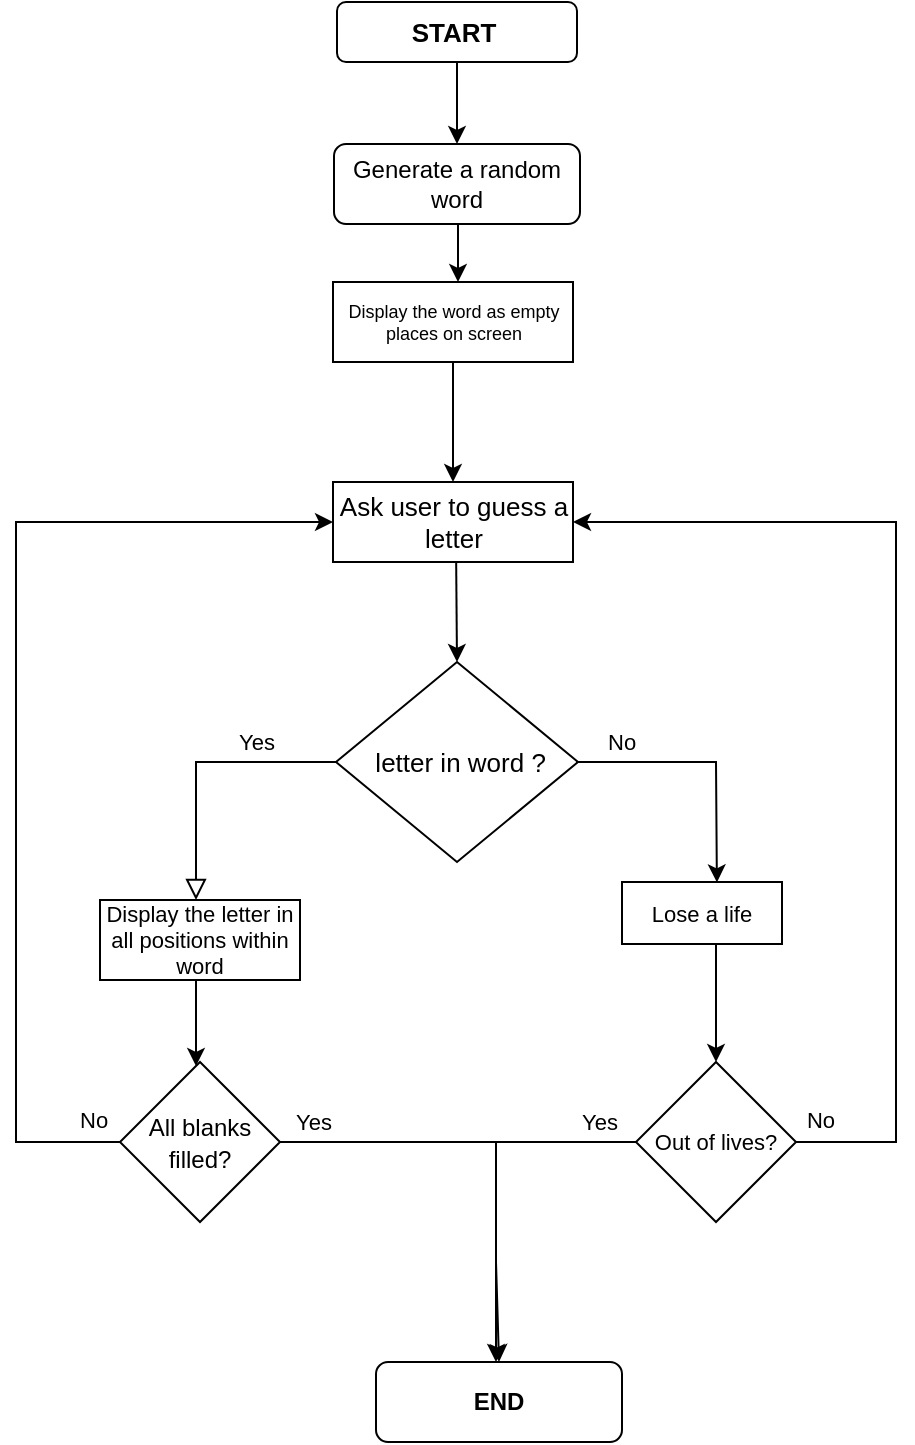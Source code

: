 <mxfile version="20.8.21" type="github">
  <diagram id="C5RBs43oDa-KdzZeNtuy" name="Page-1">
    <mxGraphModel dx="840" dy="1593" grid="1" gridSize="10" guides="1" tooltips="1" connect="1" arrows="1" fold="1" page="1" pageScale="1" pageWidth="827" pageHeight="1169" math="0" shadow="0">
      <root>
        <mxCell id="WIyWlLk6GJQsqaUBKTNV-0" />
        <mxCell id="WIyWlLk6GJQsqaUBKTNV-1" parent="WIyWlLk6GJQsqaUBKTNV-0" />
        <mxCell id="WIyWlLk6GJQsqaUBKTNV-3" value="Generate a random word" style="rounded=1;whiteSpace=wrap;html=1;fontSize=12;glass=0;strokeWidth=1;shadow=0;" parent="WIyWlLk6GJQsqaUBKTNV-1" vertex="1">
          <mxGeometry x="279" y="61" width="123" height="40" as="geometry" />
        </mxCell>
        <mxCell id="lLqlU8xGOgZswJPMg9ry-4" value="" style="endArrow=classic;html=1;rounded=0;startArrow=none;" edge="1" parent="WIyWlLk6GJQsqaUBKTNV-1">
          <mxGeometry width="50" height="50" relative="1" as="geometry">
            <mxPoint x="338.5" y="190" as="sourcePoint" />
            <mxPoint x="338.5" y="190" as="targetPoint" />
          </mxGeometry>
        </mxCell>
        <mxCell id="lLqlU8xGOgZswJPMg9ry-8" value="&lt;font style=&quot;font-size: 13px;&quot;&gt;&amp;nbsp;letter in word ?&lt;/font&gt;" style="rhombus;whiteSpace=wrap;html=1;fontSize=9;" vertex="1" parent="WIyWlLk6GJQsqaUBKTNV-1">
          <mxGeometry x="280" y="320" width="121" height="100" as="geometry" />
        </mxCell>
        <mxCell id="lLqlU8xGOgZswJPMg9ry-11" value="" style="endArrow=classic;html=1;rounded=0;entryX=0.5;entryY=0;entryDx=0;entryDy=0;" edge="1" parent="WIyWlLk6GJQsqaUBKTNV-1" target="lLqlU8xGOgZswJPMg9ry-8">
          <mxGeometry width="50" height="50" relative="1" as="geometry">
            <mxPoint x="340" y="260" as="sourcePoint" />
            <mxPoint x="359" y="190" as="targetPoint" />
          </mxGeometry>
        </mxCell>
        <mxCell id="lLqlU8xGOgZswJPMg9ry-16" value="Yes" style="rounded=0;html=1;jettySize=auto;orthogonalLoop=1;fontSize=11;endArrow=block;endFill=0;endSize=8;strokeWidth=1;shadow=0;labelBackgroundColor=none;edgeStyle=orthogonalEdgeStyle;exitX=0;exitY=0.5;exitDx=0;exitDy=0;" edge="1" parent="WIyWlLk6GJQsqaUBKTNV-1" source="lLqlU8xGOgZswJPMg9ry-8" target="lLqlU8xGOgZswJPMg9ry-41">
          <mxGeometry x="-0.424" y="-10" relative="1" as="geometry">
            <mxPoint as="offset" />
            <mxPoint x="250" y="380" as="sourcePoint" />
            <mxPoint x="200" y="480" as="targetPoint" />
            <Array as="points">
              <mxPoint x="210" y="370" />
            </Array>
          </mxGeometry>
        </mxCell>
        <mxCell id="lLqlU8xGOgZswJPMg9ry-22" value="&lt;b&gt;END&lt;/b&gt;" style="rounded=1;whiteSpace=wrap;html=1;fontSize=12;glass=0;strokeWidth=1;shadow=0;" vertex="1" parent="WIyWlLk6GJQsqaUBKTNV-1">
          <mxGeometry x="300" y="670" width="123" height="40" as="geometry" />
        </mxCell>
        <mxCell id="lLqlU8xGOgZswJPMg9ry-27" value="Display the word as empty places on screen" style="rounded=0;whiteSpace=wrap;html=1;fontSize=9;" vertex="1" parent="WIyWlLk6GJQsqaUBKTNV-1">
          <mxGeometry x="278.5" y="130" width="120" height="40" as="geometry" />
        </mxCell>
        <mxCell id="lLqlU8xGOgZswJPMg9ry-29" value="" style="rounded=1;whiteSpace=wrap;html=1;fontSize=9;" vertex="1" parent="WIyWlLk6GJQsqaUBKTNV-1">
          <mxGeometry x="280.5" y="-10" width="120" height="30" as="geometry" />
        </mxCell>
        <mxCell id="lLqlU8xGOgZswJPMg9ry-31" value="&lt;b style=&quot;font-size: 13px;&quot;&gt;START&lt;/b&gt;" style="text;strokeColor=none;align=center;fillColor=none;html=1;verticalAlign=middle;whiteSpace=wrap;rounded=0;fontSize=13;" vertex="1" parent="WIyWlLk6GJQsqaUBKTNV-1">
          <mxGeometry x="308.5" y="-10" width="60" height="30" as="geometry" />
        </mxCell>
        <mxCell id="lLqlU8xGOgZswJPMg9ry-32" value="" style="endArrow=classic;html=1;rounded=0;fontSize=13;entryX=0.5;entryY=0;entryDx=0;entryDy=0;exitX=0.5;exitY=1;exitDx=0;exitDy=0;" edge="1" parent="WIyWlLk6GJQsqaUBKTNV-1" source="lLqlU8xGOgZswJPMg9ry-29" target="WIyWlLk6GJQsqaUBKTNV-3">
          <mxGeometry width="50" height="50" relative="1" as="geometry">
            <mxPoint x="313.5" y="70" as="sourcePoint" />
            <mxPoint x="363.5" y="20" as="targetPoint" />
          </mxGeometry>
        </mxCell>
        <mxCell id="lLqlU8xGOgZswJPMg9ry-34" value="Ask user to guess a letter" style="rounded=0;whiteSpace=wrap;html=1;fontSize=13;" vertex="1" parent="WIyWlLk6GJQsqaUBKTNV-1">
          <mxGeometry x="278.5" y="230" width="120" height="40" as="geometry" />
        </mxCell>
        <mxCell id="lLqlU8xGOgZswJPMg9ry-37" value="" style="endArrow=classic;html=1;rounded=0;fontSize=9;startArrow=none;entryX=0.593;entryY=0.006;entryDx=0;entryDy=0;entryPerimeter=0;" edge="1" parent="WIyWlLk6GJQsqaUBKTNV-1" target="lLqlU8xGOgZswJPMg9ry-40">
          <mxGeometry width="50" height="50" relative="1" as="geometry">
            <mxPoint x="470" y="370" as="sourcePoint" />
            <mxPoint x="470" y="480" as="targetPoint" />
            <Array as="points">
              <mxPoint x="400" y="370" />
              <mxPoint x="470" y="370" />
            </Array>
          </mxGeometry>
        </mxCell>
        <mxCell id="lLqlU8xGOgZswJPMg9ry-48" value="" style="edgeStyle=orthogonalEdgeStyle;rounded=0;orthogonalLoop=1;jettySize=auto;html=1;fontSize=13;" edge="1" parent="WIyWlLk6GJQsqaUBKTNV-1" source="lLqlU8xGOgZswJPMg9ry-41" target="lLqlU8xGOgZswJPMg9ry-47">
          <mxGeometry relative="1" as="geometry">
            <Array as="points">
              <mxPoint x="210" y="500" />
              <mxPoint x="210" y="500" />
            </Array>
          </mxGeometry>
        </mxCell>
        <mxCell id="lLqlU8xGOgZswJPMg9ry-41" value="Display the letter in all positions within word" style="rounded=0;whiteSpace=wrap;html=1;fontSize=11;" vertex="1" parent="WIyWlLk6GJQsqaUBKTNV-1">
          <mxGeometry x="162" y="439" width="100" height="40" as="geometry" />
        </mxCell>
        <mxCell id="lLqlU8xGOgZswJPMg9ry-43" value="Out of lives?" style="rhombus;whiteSpace=wrap;html=1;fontSize=11;" vertex="1" parent="WIyWlLk6GJQsqaUBKTNV-1">
          <mxGeometry x="430" y="520" width="80" height="80" as="geometry" />
        </mxCell>
        <mxCell id="lLqlU8xGOgZswJPMg9ry-45" value="" style="endArrow=classic;html=1;rounded=0;fontSize=11;entryX=1;entryY=0.5;entryDx=0;entryDy=0;exitX=1;exitY=0.5;exitDx=0;exitDy=0;" edge="1" parent="WIyWlLk6GJQsqaUBKTNV-1" source="lLqlU8xGOgZswJPMg9ry-43" target="lLqlU8xGOgZswJPMg9ry-34">
          <mxGeometry width="50" height="50" relative="1" as="geometry">
            <mxPoint x="520" y="560" as="sourcePoint" />
            <mxPoint x="500" y="300" as="targetPoint" />
            <Array as="points">
              <mxPoint x="560" y="560" />
              <mxPoint x="560" y="250" />
            </Array>
          </mxGeometry>
        </mxCell>
        <mxCell id="lLqlU8xGOgZswJPMg9ry-46" value="&lt;font style=&quot;font-size: 11px;&quot;&gt;No&lt;/font&gt;" style="edgeLabel;html=1;align=center;verticalAlign=middle;resizable=0;points=[];fontSize=9;" vertex="1" connectable="0" parent="WIyWlLk6GJQsqaUBKTNV-1">
          <mxGeometry x="448.8" y="368" as="geometry">
            <mxPoint x="73" y="181" as="offset" />
          </mxGeometry>
        </mxCell>
        <mxCell id="lLqlU8xGOgZswJPMg9ry-47" value="&lt;font style=&quot;font-size: 12px;&quot;&gt;All blanks filled?&lt;br&gt;&lt;/font&gt;" style="rhombus;whiteSpace=wrap;html=1;fontSize=13;" vertex="1" parent="WIyWlLk6GJQsqaUBKTNV-1">
          <mxGeometry x="172.0" y="520" width="80" height="80" as="geometry" />
        </mxCell>
        <mxCell id="lLqlU8xGOgZswJPMg9ry-40" value="Lose a life" style="rounded=0;whiteSpace=wrap;html=1;fontSize=11;" vertex="1" parent="WIyWlLk6GJQsqaUBKTNV-1">
          <mxGeometry x="423" y="430" width="80" height="31" as="geometry" />
        </mxCell>
        <mxCell id="lLqlU8xGOgZswJPMg9ry-51" value="&lt;font style=&quot;font-size: 11px;&quot;&gt;No&lt;/font&gt;" style="text;whiteSpace=wrap;html=1;fontSize=13;" vertex="1" parent="WIyWlLk6GJQsqaUBKTNV-1">
          <mxGeometry x="414" y="345" width="50" height="40" as="geometry" />
        </mxCell>
        <mxCell id="lLqlU8xGOgZswJPMg9ry-53" value="" style="endArrow=classic;html=1;rounded=0;fontSize=13;" edge="1" parent="WIyWlLk6GJQsqaUBKTNV-1">
          <mxGeometry width="50" height="50" relative="1" as="geometry">
            <mxPoint x="341" y="101" as="sourcePoint" />
            <mxPoint x="341" y="130" as="targetPoint" />
          </mxGeometry>
        </mxCell>
        <mxCell id="lLqlU8xGOgZswJPMg9ry-55" value="" style="endArrow=classic;html=1;rounded=0;fontSize=13;entryX=0.5;entryY=0;entryDx=0;entryDy=0;exitX=0.5;exitY=1;exitDx=0;exitDy=0;" edge="1" parent="WIyWlLk6GJQsqaUBKTNV-1" source="lLqlU8xGOgZswJPMg9ry-27" target="lLqlU8xGOgZswJPMg9ry-34">
          <mxGeometry width="50" height="50" relative="1" as="geometry">
            <mxPoint x="340" y="190" as="sourcePoint" />
            <mxPoint x="390" y="140" as="targetPoint" />
          </mxGeometry>
        </mxCell>
        <mxCell id="lLqlU8xGOgZswJPMg9ry-56" value="" style="endArrow=classic;html=1;rounded=0;fontSize=12;exitX=1;exitY=0.5;exitDx=0;exitDy=0;entryX=0.5;entryY=0;entryDx=0;entryDy=0;" edge="1" parent="WIyWlLk6GJQsqaUBKTNV-1" source="lLqlU8xGOgZswJPMg9ry-47" target="lLqlU8xGOgZswJPMg9ry-22">
          <mxGeometry width="50" height="50" relative="1" as="geometry">
            <mxPoint x="270" y="560" as="sourcePoint" />
            <mxPoint x="338" y="670" as="targetPoint" />
            <Array as="points">
              <mxPoint x="360" y="560" />
              <mxPoint x="360" y="620" />
            </Array>
          </mxGeometry>
        </mxCell>
        <mxCell id="lLqlU8xGOgZswJPMg9ry-57" value="&lt;font style=&quot;font-size: 11px;&quot;&gt;Yes&lt;/font&gt;" style="text;whiteSpace=wrap;html=1;fontSize=12;" vertex="1" parent="WIyWlLk6GJQsqaUBKTNV-1">
          <mxGeometry x="258" y="536" width="50" height="40" as="geometry" />
        </mxCell>
        <mxCell id="lLqlU8xGOgZswJPMg9ry-58" value="" style="endArrow=classic;html=1;rounded=0;fontSize=11;exitX=0;exitY=0.5;exitDx=0;exitDy=0;entryX=0;entryY=0.5;entryDx=0;entryDy=0;" edge="1" parent="WIyWlLk6GJQsqaUBKTNV-1" source="lLqlU8xGOgZswJPMg9ry-47" target="lLqlU8xGOgZswJPMg9ry-34">
          <mxGeometry width="50" height="50" relative="1" as="geometry">
            <mxPoint x="160" y="550" as="sourcePoint" />
            <mxPoint x="120" y="250" as="targetPoint" />
            <Array as="points">
              <mxPoint x="120" y="560" />
              <mxPoint x="120" y="250" />
            </Array>
          </mxGeometry>
        </mxCell>
        <mxCell id="lLqlU8xGOgZswJPMg9ry-59" value="&lt;font style=&quot;font-size: 11px;&quot;&gt;No&lt;/font&gt;" style="text;whiteSpace=wrap;html=1;fontSize=11;" vertex="1" parent="WIyWlLk6GJQsqaUBKTNV-1">
          <mxGeometry x="150" y="536" width="50" height="40" as="geometry" />
        </mxCell>
        <mxCell id="lLqlU8xGOgZswJPMg9ry-60" value="" style="endArrow=classic;html=1;rounded=0;fontSize=11;" edge="1" parent="WIyWlLk6GJQsqaUBKTNV-1" target="lLqlU8xGOgZswJPMg9ry-43">
          <mxGeometry width="50" height="50" relative="1" as="geometry">
            <mxPoint x="470" y="461" as="sourcePoint" />
            <mxPoint x="520" y="411" as="targetPoint" />
          </mxGeometry>
        </mxCell>
        <mxCell id="lLqlU8xGOgZswJPMg9ry-61" value="" style="endArrow=classic;html=1;rounded=0;fontSize=11;exitX=0;exitY=0.5;exitDx=0;exitDy=0;" edge="1" parent="WIyWlLk6GJQsqaUBKTNV-1" source="lLqlU8xGOgZswJPMg9ry-43">
          <mxGeometry width="50" height="50" relative="1" as="geometry">
            <mxPoint x="389" y="560" as="sourcePoint" />
            <mxPoint x="360" y="670" as="targetPoint" />
            <Array as="points">
              <mxPoint x="360" y="560" />
              <mxPoint x="360" y="620" />
            </Array>
          </mxGeometry>
        </mxCell>
        <mxCell id="lLqlU8xGOgZswJPMg9ry-62" value="&lt;font style=&quot;font-size: 11px;&quot;&gt;Yes&lt;/font&gt;" style="text;whiteSpace=wrap;html=1;fontSize=12;" vertex="1" parent="WIyWlLk6GJQsqaUBKTNV-1">
          <mxGeometry x="400.5" y="536" width="50" height="40" as="geometry" />
        </mxCell>
      </root>
    </mxGraphModel>
  </diagram>
</mxfile>
